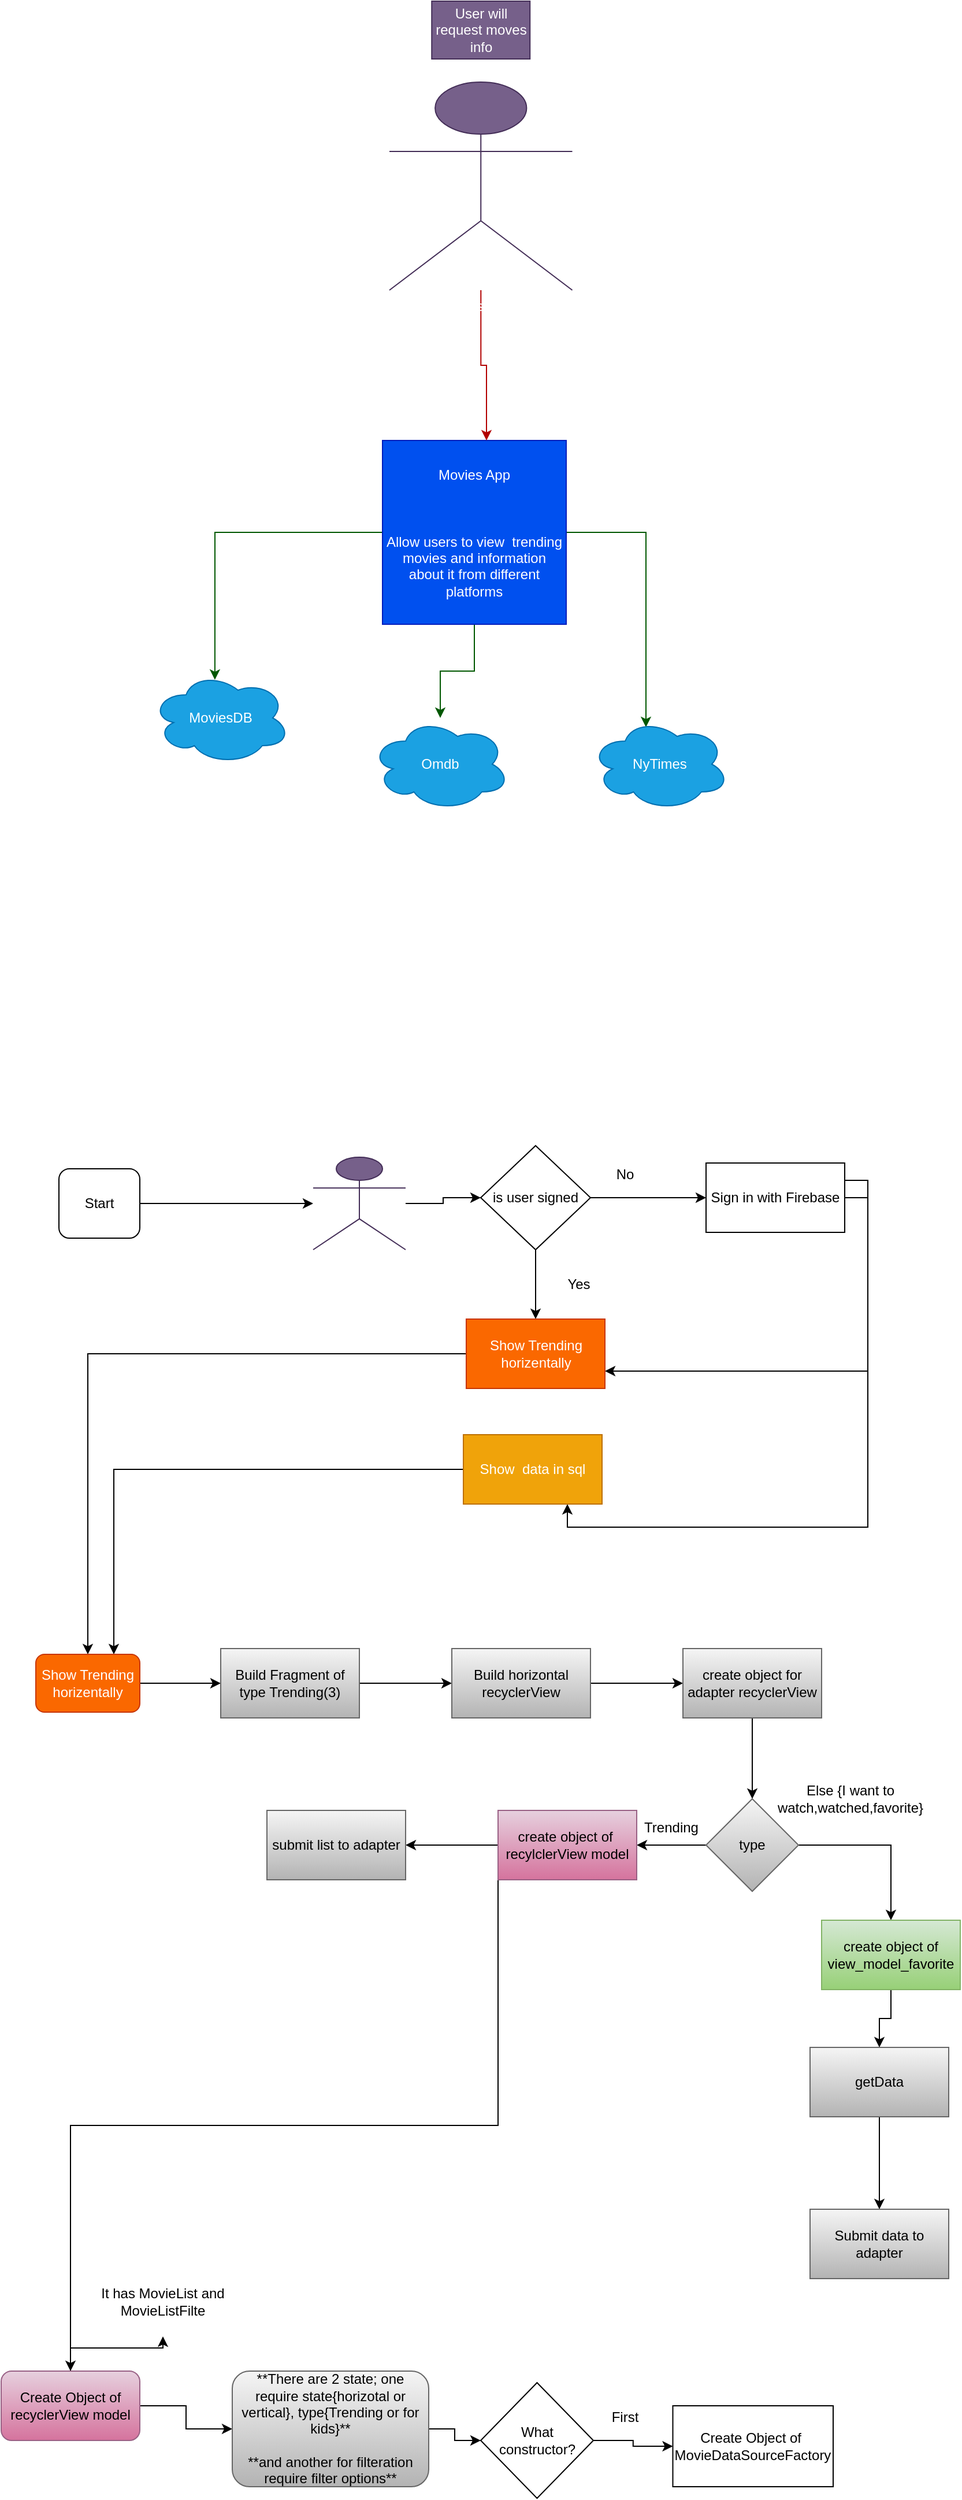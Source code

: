 <mxfile version="13.6.2" type="github">
  <diagram id="xDZMQg_oWkUy296zBAdL" name="Page-1">
    <mxGraphModel dx="1422" dy="1862" grid="1" gridSize="10" guides="1" tooltips="1" connect="1" arrows="1" fold="1" page="1" pageScale="1" pageWidth="850" pageHeight="1100" math="0" shadow="0">
      <root>
        <mxCell id="0" />
        <mxCell id="1" parent="0" />
        <mxCell id="MKO6IdKLwE_xbSHV2B4L-19" style="edgeStyle=orthogonalEdgeStyle;rounded=0;orthogonalLoop=1;jettySize=auto;html=1;fillColor=#008a00;strokeColor=#005700;" edge="1" parent="1" source="MKO6IdKLwE_xbSHV2B4L-4" target="MKO6IdKLwE_xbSHV2B4L-16">
          <mxGeometry relative="1" as="geometry" />
        </mxCell>
        <mxCell id="MKO6IdKLwE_xbSHV2B4L-20" style="edgeStyle=orthogonalEdgeStyle;rounded=0;orthogonalLoop=1;jettySize=auto;html=1;entryX=0.4;entryY=0.1;entryDx=0;entryDy=0;entryPerimeter=0;fillColor=#008a00;strokeColor=#005700;" edge="1" parent="1" source="MKO6IdKLwE_xbSHV2B4L-4" target="MKO6IdKLwE_xbSHV2B4L-17">
          <mxGeometry relative="1" as="geometry" />
        </mxCell>
        <mxCell id="MKO6IdKLwE_xbSHV2B4L-21" style="edgeStyle=orthogonalEdgeStyle;rounded=0;orthogonalLoop=1;jettySize=auto;html=1;entryX=0.458;entryY=0.088;entryDx=0;entryDy=0;entryPerimeter=0;fillColor=#008a00;strokeColor=#005700;" edge="1" parent="1" source="MKO6IdKLwE_xbSHV2B4L-4" target="MKO6IdKLwE_xbSHV2B4L-15">
          <mxGeometry relative="1" as="geometry" />
        </mxCell>
        <mxCell id="MKO6IdKLwE_xbSHV2B4L-4" value="Movies App&lt;br&gt;&lt;br&gt;&lt;br&gt;&lt;br&gt;Allow users to view&amp;nbsp; trending movies and information about it from different platforms" style="whiteSpace=wrap;html=1;aspect=fixed;fillColor=#0050ef;strokeColor=#001DBC;fontColor=#ffffff;" vertex="1" parent="1">
          <mxGeometry x="340" y="-580" width="159" height="159" as="geometry" />
        </mxCell>
        <object label="" id="MKO6IdKLwE_xbSHV2B4L-14">
          <mxCell style="edgeStyle=orthogonalEdgeStyle;rounded=0;orthogonalLoop=1;jettySize=auto;html=1;fillColor=#e51400;strokeColor=#B20000;" edge="1" parent="1" source="MKO6IdKLwE_xbSHV2B4L-11" target="MKO6IdKLwE_xbSHV2B4L-4">
            <mxGeometry relative="1" as="geometry">
              <Array as="points">
                <mxPoint x="425" y="-645" />
                <mxPoint x="430" y="-645" />
              </Array>
            </mxGeometry>
          </mxCell>
        </object>
        <mxCell id="MKO6IdKLwE_xbSHV2B4L-11" value="User" style="shape=umlActor;verticalLabelPosition=bottom;verticalAlign=top;html=1;outlineConnect=0;fillColor=#76608a;strokeColor=#432D57;fontColor=#ffffff;" vertex="1" parent="1">
          <mxGeometry x="346" y="-890" width="158.25" height="180" as="geometry" />
        </mxCell>
        <mxCell id="MKO6IdKLwE_xbSHV2B4L-12" value="User will request moves info" style="text;html=1;strokeColor=#432D57;fillColor=#76608a;align=center;verticalAlign=middle;whiteSpace=wrap;rounded=0;fontColor=#ffffff;" vertex="1" parent="1">
          <mxGeometry x="382.63" y="-960" width="85" height="50" as="geometry" />
        </mxCell>
        <mxCell id="MKO6IdKLwE_xbSHV2B4L-15" value="MoviesDB" style="ellipse;shape=cloud;whiteSpace=wrap;html=1;fillColor=#1ba1e2;strokeColor=#006EAF;fontColor=#ffffff;" vertex="1" parent="1">
          <mxGeometry x="140" y="-380" width="120" height="80" as="geometry" />
        </mxCell>
        <mxCell id="MKO6IdKLwE_xbSHV2B4L-16" value="Omdb" style="ellipse;shape=cloud;whiteSpace=wrap;html=1;fillColor=#1ba1e2;strokeColor=#006EAF;fontColor=#ffffff;" vertex="1" parent="1">
          <mxGeometry x="330" y="-340" width="120" height="80" as="geometry" />
        </mxCell>
        <mxCell id="MKO6IdKLwE_xbSHV2B4L-17" value="NyTimes&lt;br&gt;" style="ellipse;shape=cloud;whiteSpace=wrap;html=1;fillColor=#1ba1e2;strokeColor=#006EAF;fontColor=#ffffff;" vertex="1" parent="1">
          <mxGeometry x="520" y="-340" width="120" height="80" as="geometry" />
        </mxCell>
        <mxCell id="MKO6IdKLwE_xbSHV2B4L-29" value="" style="edgeStyle=orthogonalEdgeStyle;rounded=0;orthogonalLoop=1;jettySize=auto;html=1;" edge="1" parent="1" source="MKO6IdKLwE_xbSHV2B4L-22" target="MKO6IdKLwE_xbSHV2B4L-28">
          <mxGeometry relative="1" as="geometry" />
        </mxCell>
        <mxCell id="MKO6IdKLwE_xbSHV2B4L-22" value="User" style="shape=umlActor;verticalLabelPosition=bottom;verticalAlign=top;html=1;outlineConnect=0;fillColor=#76608a;strokeColor=#432D57;fontColor=#ffffff;" vertex="1" parent="1">
          <mxGeometry x="280" y="40" width="80" height="80" as="geometry" />
        </mxCell>
        <mxCell id="MKO6IdKLwE_xbSHV2B4L-26" style="edgeStyle=orthogonalEdgeStyle;rounded=0;orthogonalLoop=1;jettySize=auto;html=1;" edge="1" parent="1" source="MKO6IdKLwE_xbSHV2B4L-25" target="MKO6IdKLwE_xbSHV2B4L-22">
          <mxGeometry relative="1" as="geometry" />
        </mxCell>
        <mxCell id="MKO6IdKLwE_xbSHV2B4L-25" value="Start" style="rounded=1;whiteSpace=wrap;html=1;" vertex="1" parent="1">
          <mxGeometry x="60" y="50" width="70" height="60" as="geometry" />
        </mxCell>
        <mxCell id="MKO6IdKLwE_xbSHV2B4L-31" value="" style="edgeStyle=orthogonalEdgeStyle;rounded=0;orthogonalLoop=1;jettySize=auto;html=1;" edge="1" parent="1" source="MKO6IdKLwE_xbSHV2B4L-28" target="MKO6IdKLwE_xbSHV2B4L-30">
          <mxGeometry relative="1" as="geometry" />
        </mxCell>
        <mxCell id="MKO6IdKLwE_xbSHV2B4L-34" value="" style="edgeStyle=orthogonalEdgeStyle;rounded=0;orthogonalLoop=1;jettySize=auto;html=1;" edge="1" parent="1" source="MKO6IdKLwE_xbSHV2B4L-28" target="MKO6IdKLwE_xbSHV2B4L-33">
          <mxGeometry relative="1" as="geometry" />
        </mxCell>
        <mxCell id="MKO6IdKLwE_xbSHV2B4L-28" value="is user signed" style="rhombus;whiteSpace=wrap;html=1;" vertex="1" parent="1">
          <mxGeometry x="425" y="30" width="95" height="90" as="geometry" />
        </mxCell>
        <mxCell id="MKO6IdKLwE_xbSHV2B4L-38" style="edgeStyle=orthogonalEdgeStyle;rounded=0;orthogonalLoop=1;jettySize=auto;html=1;exitX=1;exitY=0.5;exitDx=0;exitDy=0;entryX=1;entryY=0.75;entryDx=0;entryDy=0;" edge="1" parent="1" source="MKO6IdKLwE_xbSHV2B4L-30" target="MKO6IdKLwE_xbSHV2B4L-33">
          <mxGeometry relative="1" as="geometry" />
        </mxCell>
        <mxCell id="MKO6IdKLwE_xbSHV2B4L-42" style="edgeStyle=orthogonalEdgeStyle;rounded=0;orthogonalLoop=1;jettySize=auto;html=1;exitX=1;exitY=0.25;exitDx=0;exitDy=0;entryX=0.75;entryY=1;entryDx=0;entryDy=0;" edge="1" parent="1" source="MKO6IdKLwE_xbSHV2B4L-30" target="MKO6IdKLwE_xbSHV2B4L-40">
          <mxGeometry relative="1" as="geometry" />
        </mxCell>
        <mxCell id="MKO6IdKLwE_xbSHV2B4L-30" value="Sign in with Firebase" style="rounded=0;whiteSpace=wrap;html=1;" vertex="1" parent="1">
          <mxGeometry x="620" y="45" width="120" height="60" as="geometry" />
        </mxCell>
        <mxCell id="MKO6IdKLwE_xbSHV2B4L-32" value="No" style="text;html=1;strokeColor=none;fillColor=none;align=center;verticalAlign=middle;whiteSpace=wrap;rounded=0;" vertex="1" parent="1">
          <mxGeometry x="530" y="45" width="40" height="20" as="geometry" />
        </mxCell>
        <mxCell id="MKO6IdKLwE_xbSHV2B4L-48" style="edgeStyle=orthogonalEdgeStyle;rounded=0;orthogonalLoop=1;jettySize=auto;html=1;entryX=0.5;entryY=0;entryDx=0;entryDy=0;" edge="1" parent="1" source="MKO6IdKLwE_xbSHV2B4L-33" target="MKO6IdKLwE_xbSHV2B4L-45">
          <mxGeometry relative="1" as="geometry" />
        </mxCell>
        <mxCell id="MKO6IdKLwE_xbSHV2B4L-33" value="Show Trending horizentally" style="rounded=0;whiteSpace=wrap;html=1;fillColor=#fa6800;strokeColor=#C73500;fontColor=#ffffff;" vertex="1" parent="1">
          <mxGeometry x="412.5" y="180" width="120" height="60" as="geometry" />
        </mxCell>
        <mxCell id="MKO6IdKLwE_xbSHV2B4L-35" value="Yes" style="text;html=1;strokeColor=none;fillColor=none;align=center;verticalAlign=middle;whiteSpace=wrap;rounded=0;" vertex="1" parent="1">
          <mxGeometry x="490" y="140" width="40" height="20" as="geometry" />
        </mxCell>
        <mxCell id="MKO6IdKLwE_xbSHV2B4L-53" style="edgeStyle=orthogonalEdgeStyle;rounded=0;orthogonalLoop=1;jettySize=auto;html=1;entryX=0.75;entryY=0;entryDx=0;entryDy=0;" edge="1" parent="1" source="MKO6IdKLwE_xbSHV2B4L-40" target="MKO6IdKLwE_xbSHV2B4L-45">
          <mxGeometry relative="1" as="geometry" />
        </mxCell>
        <mxCell id="MKO6IdKLwE_xbSHV2B4L-40" value="Show&amp;nbsp; data in sql" style="rounded=0;whiteSpace=wrap;html=1;fillColor=#f0a30a;strokeColor=#BD7000;fontColor=#ffffff;" vertex="1" parent="1">
          <mxGeometry x="410" y="280" width="120" height="60" as="geometry" />
        </mxCell>
        <mxCell id="MKO6IdKLwE_xbSHV2B4L-47" value="" style="edgeStyle=orthogonalEdgeStyle;rounded=0;orthogonalLoop=1;jettySize=auto;html=1;" edge="1" parent="1" source="MKO6IdKLwE_xbSHV2B4L-45" target="MKO6IdKLwE_xbSHV2B4L-46">
          <mxGeometry relative="1" as="geometry" />
        </mxCell>
        <mxCell id="MKO6IdKLwE_xbSHV2B4L-45" value="Show Trending horizentally" style="rounded=1;whiteSpace=wrap;html=1;fillColor=#fa6800;strokeColor=#C73500;fontColor=#ffffff;" vertex="1" parent="1">
          <mxGeometry x="40" y="470" width="90" height="50" as="geometry" />
        </mxCell>
        <mxCell id="MKO6IdKLwE_xbSHV2B4L-50" value="" style="edgeStyle=orthogonalEdgeStyle;rounded=0;orthogonalLoop=1;jettySize=auto;html=1;" edge="1" parent="1" source="MKO6IdKLwE_xbSHV2B4L-46" target="MKO6IdKLwE_xbSHV2B4L-49">
          <mxGeometry relative="1" as="geometry" />
        </mxCell>
        <mxCell id="MKO6IdKLwE_xbSHV2B4L-46" value="Build Fragment of type Trending(3)" style="rounded=0;whiteSpace=wrap;html=1;gradientColor=#b3b3b3;fillColor=#f5f5f5;strokeColor=#666666;" vertex="1" parent="1">
          <mxGeometry x="200" y="465" width="120" height="60" as="geometry" />
        </mxCell>
        <mxCell id="MKO6IdKLwE_xbSHV2B4L-52" value="" style="edgeStyle=orthogonalEdgeStyle;rounded=0;orthogonalLoop=1;jettySize=auto;html=1;" edge="1" parent="1" source="MKO6IdKLwE_xbSHV2B4L-49" target="MKO6IdKLwE_xbSHV2B4L-51">
          <mxGeometry relative="1" as="geometry" />
        </mxCell>
        <mxCell id="MKO6IdKLwE_xbSHV2B4L-49" value="Build horizontal recyclerView" style="whiteSpace=wrap;html=1;rounded=0;strokeColor=#666666;fillColor=#f5f5f5;gradientColor=#b3b3b3;" vertex="1" parent="1">
          <mxGeometry x="400" y="465" width="120" height="60" as="geometry" />
        </mxCell>
        <mxCell id="MKO6IdKLwE_xbSHV2B4L-55" value="" style="edgeStyle=orthogonalEdgeStyle;rounded=0;orthogonalLoop=1;jettySize=auto;html=1;" edge="1" parent="1" source="MKO6IdKLwE_xbSHV2B4L-51" target="MKO6IdKLwE_xbSHV2B4L-54">
          <mxGeometry relative="1" as="geometry" />
        </mxCell>
        <mxCell id="MKO6IdKLwE_xbSHV2B4L-51" value="create object for adapter recyclerView" style="whiteSpace=wrap;html=1;rounded=0;strokeColor=#666666;fillColor=#f5f5f5;gradientColor=#b3b3b3;" vertex="1" parent="1">
          <mxGeometry x="600" y="465" width="120" height="60" as="geometry" />
        </mxCell>
        <mxCell id="MKO6IdKLwE_xbSHV2B4L-57" value="" style="edgeStyle=orthogonalEdgeStyle;rounded=0;orthogonalLoop=1;jettySize=auto;html=1;" edge="1" parent="1" source="MKO6IdKLwE_xbSHV2B4L-54" target="MKO6IdKLwE_xbSHV2B4L-56">
          <mxGeometry relative="1" as="geometry" />
        </mxCell>
        <mxCell id="MKO6IdKLwE_xbSHV2B4L-62" value="" style="edgeStyle=orthogonalEdgeStyle;rounded=0;orthogonalLoop=1;jettySize=auto;html=1;" edge="1" parent="1" source="MKO6IdKLwE_xbSHV2B4L-54" target="MKO6IdKLwE_xbSHV2B4L-61">
          <mxGeometry relative="1" as="geometry" />
        </mxCell>
        <mxCell id="MKO6IdKLwE_xbSHV2B4L-54" value="type" style="rhombus;whiteSpace=wrap;html=1;rounded=0;strokeColor=#666666;fillColor=#f5f5f5;gradientColor=#b3b3b3;" vertex="1" parent="1">
          <mxGeometry x="620" y="595" width="80" height="80" as="geometry" />
        </mxCell>
        <mxCell id="MKO6IdKLwE_xbSHV2B4L-60" value="" style="edgeStyle=orthogonalEdgeStyle;rounded=0;orthogonalLoop=1;jettySize=auto;html=1;" edge="1" parent="1" source="MKO6IdKLwE_xbSHV2B4L-56" target="MKO6IdKLwE_xbSHV2B4L-59">
          <mxGeometry relative="1" as="geometry" />
        </mxCell>
        <mxCell id="MKO6IdKLwE_xbSHV2B4L-74" style="edgeStyle=orthogonalEdgeStyle;rounded=0;orthogonalLoop=1;jettySize=auto;html=1;exitX=0;exitY=1;exitDx=0;exitDy=0;entryX=0.5;entryY=0;entryDx=0;entryDy=0;" edge="1" parent="1" source="MKO6IdKLwE_xbSHV2B4L-56" target="MKO6IdKLwE_xbSHV2B4L-70">
          <mxGeometry relative="1" as="geometry" />
        </mxCell>
        <mxCell id="MKO6IdKLwE_xbSHV2B4L-56" value="create object of&amp;nbsp;&lt;br&gt;recylclerView model" style="whiteSpace=wrap;html=1;rounded=0;strokeColor=#996185;fillColor=#e6d0de;gradientColor=#d5739d;" vertex="1" parent="1">
          <mxGeometry x="440" y="605" width="120" height="60" as="geometry" />
        </mxCell>
        <mxCell id="MKO6IdKLwE_xbSHV2B4L-58" value="Trending" style="text;html=1;strokeColor=none;fillColor=none;align=center;verticalAlign=middle;whiteSpace=wrap;rounded=0;" vertex="1" parent="1">
          <mxGeometry x="570" y="610" width="40" height="20" as="geometry" />
        </mxCell>
        <mxCell id="MKO6IdKLwE_xbSHV2B4L-59" value="submit list to adapter" style="whiteSpace=wrap;html=1;rounded=0;strokeColor=#666666;fillColor=#f5f5f5;gradientColor=#b3b3b3;" vertex="1" parent="1">
          <mxGeometry x="240" y="605" width="120" height="60" as="geometry" />
        </mxCell>
        <mxCell id="MKO6IdKLwE_xbSHV2B4L-66" value="" style="edgeStyle=orthogonalEdgeStyle;rounded=0;orthogonalLoop=1;jettySize=auto;html=1;" edge="1" parent="1" source="MKO6IdKLwE_xbSHV2B4L-61" target="MKO6IdKLwE_xbSHV2B4L-65">
          <mxGeometry relative="1" as="geometry" />
        </mxCell>
        <mxCell id="MKO6IdKLwE_xbSHV2B4L-61" value="create object of view_model_favorite" style="whiteSpace=wrap;html=1;rounded=0;strokeColor=#82b366;fillColor=#d5e8d4;gradientColor=#97d077;" vertex="1" parent="1">
          <mxGeometry x="720" y="700" width="120" height="60" as="geometry" />
        </mxCell>
        <mxCell id="MKO6IdKLwE_xbSHV2B4L-63" value="Else {I want to watch,watched,favorite}" style="text;html=1;strokeColor=none;fillColor=none;align=center;verticalAlign=middle;whiteSpace=wrap;rounded=0;" vertex="1" parent="1">
          <mxGeometry x="670" y="560" width="150" height="70" as="geometry" />
        </mxCell>
        <mxCell id="MKO6IdKLwE_xbSHV2B4L-68" value="" style="edgeStyle=orthogonalEdgeStyle;rounded=0;orthogonalLoop=1;jettySize=auto;html=1;" edge="1" parent="1" source="MKO6IdKLwE_xbSHV2B4L-65" target="MKO6IdKLwE_xbSHV2B4L-67">
          <mxGeometry relative="1" as="geometry" />
        </mxCell>
        <mxCell id="MKO6IdKLwE_xbSHV2B4L-65" value="getData" style="whiteSpace=wrap;html=1;rounded=0;strokeColor=#666666;fillColor=#f5f5f5;gradientColor=#b3b3b3;" vertex="1" parent="1">
          <mxGeometry x="710" y="810" width="120" height="60" as="geometry" />
        </mxCell>
        <mxCell id="MKO6IdKLwE_xbSHV2B4L-67" value="Submit data to adapter" style="whiteSpace=wrap;html=1;rounded=0;strokeColor=#666666;fillColor=#f5f5f5;gradientColor=#b3b3b3;" vertex="1" parent="1">
          <mxGeometry x="710" y="950" width="120" height="60" as="geometry" />
        </mxCell>
        <mxCell id="MKO6IdKLwE_xbSHV2B4L-76" style="edgeStyle=orthogonalEdgeStyle;rounded=0;orthogonalLoop=1;jettySize=auto;html=1;entryX=0.5;entryY=1;entryDx=0;entryDy=0;" edge="1" parent="1" source="MKO6IdKLwE_xbSHV2B4L-70" target="MKO6IdKLwE_xbSHV2B4L-75">
          <mxGeometry relative="1" as="geometry" />
        </mxCell>
        <mxCell id="MKO6IdKLwE_xbSHV2B4L-80" value="" style="edgeStyle=orthogonalEdgeStyle;rounded=0;orthogonalLoop=1;jettySize=auto;html=1;" edge="1" parent="1" source="MKO6IdKLwE_xbSHV2B4L-70" target="MKO6IdKLwE_xbSHV2B4L-79">
          <mxGeometry relative="1" as="geometry" />
        </mxCell>
        <mxCell id="MKO6IdKLwE_xbSHV2B4L-70" value="Create Object of recyclerView model" style="rounded=1;whiteSpace=wrap;html=1;gradientColor=#d5739d;fillColor=#e6d0de;strokeColor=#996185;" vertex="1" parent="1">
          <mxGeometry x="10" y="1090" width="120" height="60" as="geometry" />
        </mxCell>
        <mxCell id="MKO6IdKLwE_xbSHV2B4L-75" value="It has MovieList and MovieListFilte" style="text;html=1;strokeColor=none;fillColor=none;align=center;verticalAlign=middle;whiteSpace=wrap;rounded=0;" vertex="1" parent="1">
          <mxGeometry x="90" y="1000" width="120" height="60" as="geometry" />
        </mxCell>
        <mxCell id="MKO6IdKLwE_xbSHV2B4L-87" value="" style="edgeStyle=orthogonalEdgeStyle;rounded=0;orthogonalLoop=1;jettySize=auto;html=1;" edge="1" parent="1" source="MKO6IdKLwE_xbSHV2B4L-79" target="MKO6IdKLwE_xbSHV2B4L-86">
          <mxGeometry relative="1" as="geometry" />
        </mxCell>
        <mxCell id="MKO6IdKLwE_xbSHV2B4L-79" value="**There are 2 state; one require state{horizotal or vertical}, type{Trending or for kids}**&lt;br&gt;&lt;br&gt;**and another for filteration require filter options**" style="rounded=1;whiteSpace=wrap;html=1;gradientColor=#b3b3b3;fillColor=#f5f5f5;strokeColor=#666666;" vertex="1" parent="1">
          <mxGeometry x="210" y="1090" width="170" height="100" as="geometry" />
        </mxCell>
        <mxCell id="MKO6IdKLwE_xbSHV2B4L-89" value="" style="edgeStyle=orthogonalEdgeStyle;rounded=0;orthogonalLoop=1;jettySize=auto;html=1;" edge="1" parent="1" source="MKO6IdKLwE_xbSHV2B4L-86" target="MKO6IdKLwE_xbSHV2B4L-88">
          <mxGeometry relative="1" as="geometry" />
        </mxCell>
        <mxCell id="MKO6IdKLwE_xbSHV2B4L-86" value="What constructor?" style="rhombus;whiteSpace=wrap;html=1;" vertex="1" parent="1">
          <mxGeometry x="425" y="1100" width="97.5" height="100" as="geometry" />
        </mxCell>
        <mxCell id="MKO6IdKLwE_xbSHV2B4L-88" value="Create Object of&amp;nbsp;&lt;br&gt;MovieDataSourceFactory" style="whiteSpace=wrap;html=1;" vertex="1" parent="1">
          <mxGeometry x="591.25" y="1120" width="138.75" height="70" as="geometry" />
        </mxCell>
        <mxCell id="MKO6IdKLwE_xbSHV2B4L-90" value="First" style="text;html=1;strokeColor=none;fillColor=none;align=center;verticalAlign=middle;whiteSpace=wrap;rounded=0;" vertex="1" parent="1">
          <mxGeometry x="530" y="1120" width="40" height="20" as="geometry" />
        </mxCell>
      </root>
    </mxGraphModel>
  </diagram>
</mxfile>
